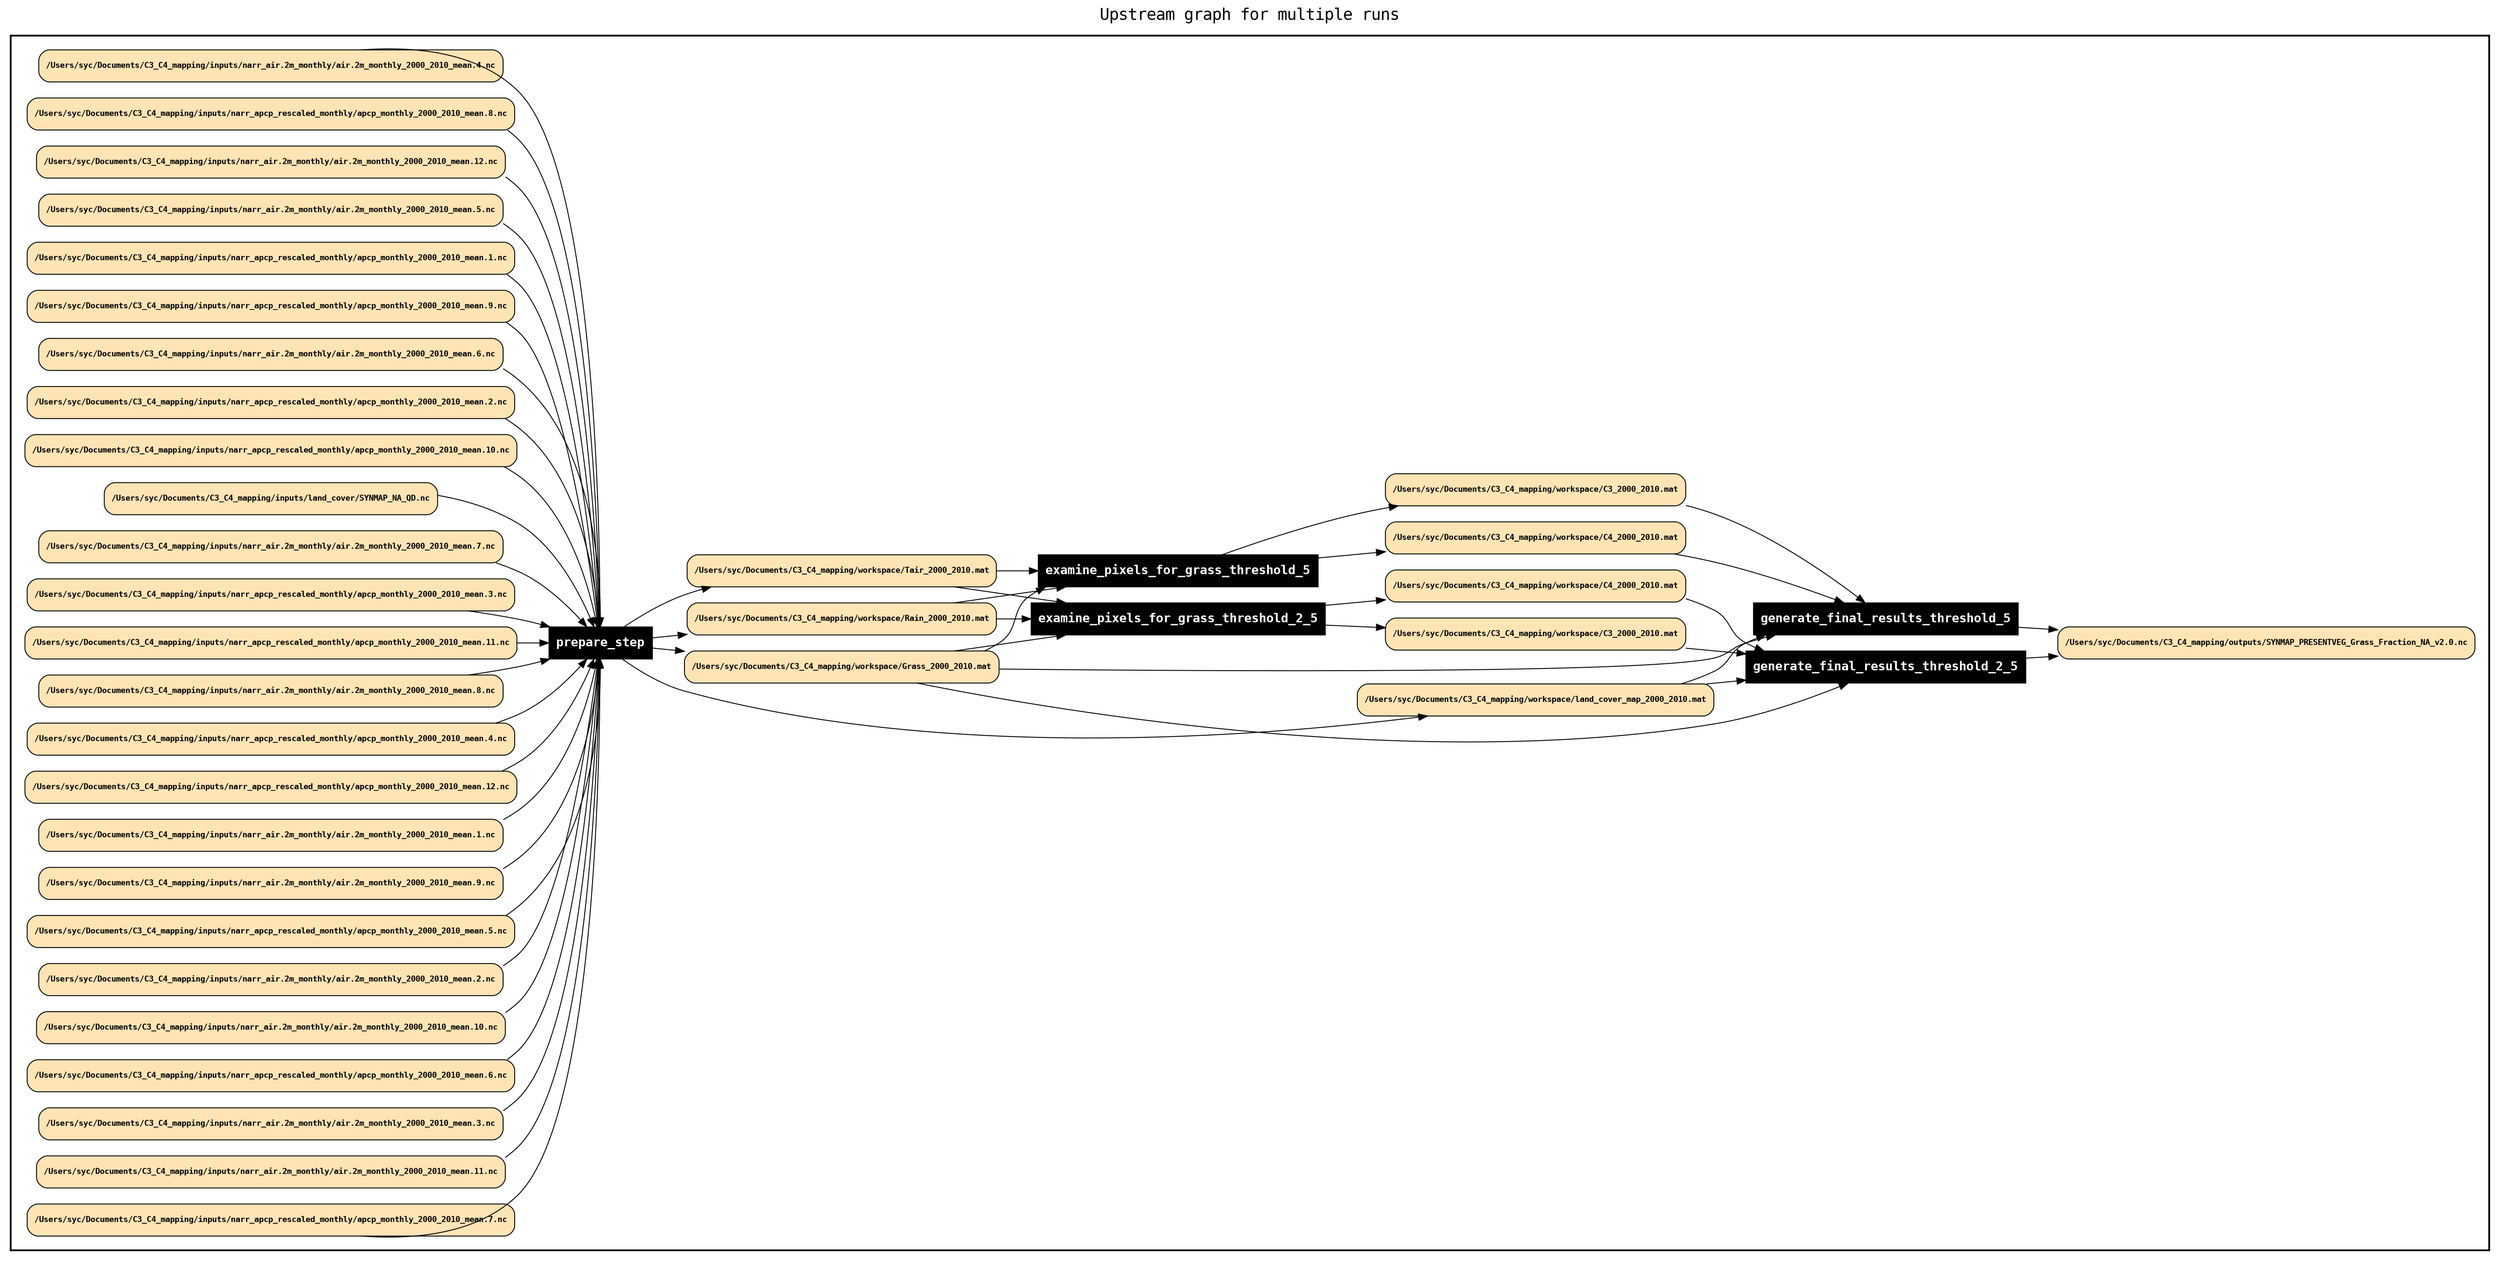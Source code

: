 
digraph yw_data_view {
rankdir=LR
fontname=Courier; fontsize=18; labelloc=t
label="Upstream graph for multiple runs"
subgraph cluster_workflow { label=""; color=black; penwidth=2
subgraph cluster_workflow_inner { label=""; color=white
node[shape=box style=filled fillcolor="black" peripheries=1 fontname="Courier-Bold" fontcolor=white]
examine_pixels_for_grass_threshold_5
examine_pixels_for_grass_threshold_2_5
prepare_step
generate_final_results_threshold_5
generate_final_results_threshold_2_5
node[shape=box style="rounded,filled" fillcolor="#FFE4B5" peripheries=1 fontname="Courier-Bold" fontsize=9 fontcolor=black]
"FA8A6035472FAA4607240D8A132B45036AEA17F5D1DF56BDE4DD830D5644DD78" [label="/Users/syc/Documents/C3_C4_mapping/workspace/C4_2000_2010.mat"]
"FA8A6035472FAA4607240D8A132B45036AEA17F5D1DF56BDE4DD830D5644DD78" [label="/Users/syc/Documents/C3_C4_mapping/workspace/C4_2000_2010.mat"]
"C8DBF4422E63F5C80AF7E448A9C8EF1E6BB2DDE0347E272B9A79A13275D5C65B" [label="/Users/syc/Documents/C3_C4_mapping/inputs/narr_air.2m_monthly/air.2m_monthly_2000_2010_mean.4.nc"]
"1CDD6CBC4B49343588641240FFC7D8D95E329C2443E02028A5D4DBC691296D49" [label="/Users/syc/Documents/C3_C4_mapping/inputs/narr_apcp_rescaled_monthly/apcp_monthly_2000_2010_mean.8.nc"]
"A95C36F1BEAA92D5AF6D64475233926ED75CB4AD5F712B3752E967D2397D3557" [label="/Users/syc/Documents/C3_C4_mapping/inputs/narr_air.2m_monthly/air.2m_monthly_2000_2010_mean.12.nc"]
"CD810700A529A9C5A19F493C967CE953016C0617E329F9F02BF63E4F8F147314" [label="/Users/syc/Documents/C3_C4_mapping/inputs/narr_air.2m_monthly/air.2m_monthly_2000_2010_mean.5.nc"]
"58C4CEFE49F168D954AC423E967370E1C14C7F4A7735DB77DD76D22BCF2517E4" [label="/Users/syc/Documents/C3_C4_mapping/inputs/narr_apcp_rescaled_monthly/apcp_monthly_2000_2010_mean.1.nc"]
"7905923272AF2C50A905C4A2EE4FA5FCCB11FC88C845F58F2DBB7994312F84B7" [label="/Users/syc/Documents/C3_C4_mapping/inputs/narr_apcp_rescaled_monthly/apcp_monthly_2000_2010_mean.9.nc"]
"E30030F5FB22D0F2539D35CC24D4F9D85BBD49F29877171B2EFAC52AEC38F47D" [label="/Users/syc/Documents/C3_C4_mapping/workspace/Rain_2000_2010.mat"]
"E30030F5FB22D0F2539D35CC24D4F9D85BBD49F29877171B2EFAC52AEC38F47D" [label="/Users/syc/Documents/C3_C4_mapping/workspace/Rain_2000_2010.mat"]
"E30030F5FB22D0F2539D35CC24D4F9D85BBD49F29877171B2EFAC52AEC38F47D" [label="/Users/syc/Documents/C3_C4_mapping/workspace/Rain_2000_2010.mat"]
"217F6762E376849F8C5440C79078E5B73BFCC4CF054965842D99A3A2B4335F5B" [label="/Users/syc/Documents/C3_C4_mapping/outputs/SYNMAP_PRESENTVEG_Grass_Fraction_NA_v2.0.nc"]
"217F6762E376849F8C5440C79078E5B73BFCC4CF054965842D99A3A2B4335F5B" [label="/Users/syc/Documents/C3_C4_mapping/outputs/SYNMAP_PRESENTVEG_Grass_Fraction_NA_v2.0.nc"]
"29472E5B2CF265B6C462CCEC5015030F50B26FC2CAF4B1799B35E50CCAF0C23A" [label="/Users/syc/Documents/C3_C4_mapping/workspace/C3_2000_2010.mat"]
"29472E5B2CF265B6C462CCEC5015030F50B26FC2CAF4B1799B35E50CCAF0C23A" [label="/Users/syc/Documents/C3_C4_mapping/workspace/C3_2000_2010.mat"]
"8115888C619C2D8799EB5D1F66F3AC469BBD75536D17F50E3D400BB5E3581F47" [label="/Users/syc/Documents/C3_C4_mapping/workspace/Grass_2000_2010.mat"]
"8115888C619C2D8799EB5D1F66F3AC469BBD75536D17F50E3D400BB5E3581F47" [label="/Users/syc/Documents/C3_C4_mapping/workspace/Grass_2000_2010.mat"]
"8115888C619C2D8799EB5D1F66F3AC469BBD75536D17F50E3D400BB5E3581F47" [label="/Users/syc/Documents/C3_C4_mapping/workspace/Grass_2000_2010.mat"]
"8115888C619C2D8799EB5D1F66F3AC469BBD75536D17F50E3D400BB5E3581F47" [label="/Users/syc/Documents/C3_C4_mapping/workspace/Grass_2000_2010.mat"]
"8115888C619C2D8799EB5D1F66F3AC469BBD75536D17F50E3D400BB5E3581F47" [label="/Users/syc/Documents/C3_C4_mapping/workspace/Grass_2000_2010.mat"]
"3606623B1031344BAD21823733C6F45E9950C1D2BC092DF3C02A84606E162B81" [label="/Users/syc/Documents/C3_C4_mapping/inputs/narr_air.2m_monthly/air.2m_monthly_2000_2010_mean.6.nc"]
"5B33CD6DE4C825B6EE8F447DB0047E78E4F4E33DFB0D56723BA614C622EEB470" [label="/Users/syc/Documents/C3_C4_mapping/inputs/narr_apcp_rescaled_monthly/apcp_monthly_2000_2010_mean.2.nc"]
"6FDA536154E1D8843433E2779D96D0F0DB882A0FE208128CF05F2711C1A27CC5" [label="/Users/syc/Documents/C3_C4_mapping/inputs/narr_apcp_rescaled_monthly/apcp_monthly_2000_2010_mean.10.nc"]
"146CAEDE18E76B699FBC69AD01A4768889358957CB5EE470002CD1B8AB96FB0D" [label="/Users/syc/Documents/C3_C4_mapping/inputs/land_cover/SYNMAP_NA_QD.nc"]
"9CEB2AC2702DF4A80950CA1347691DEC62F0F9B32DA25B6DB42F6E4A15AAE980" [label="/Users/syc/Documents/C3_C4_mapping/inputs/narr_air.2m_monthly/air.2m_monthly_2000_2010_mean.7.nc"]
"C53FA0776E9D38564ECBD29F09E8DEAF3ACC8B4499298E15A73C007D7B805C32" [label="/Users/syc/Documents/C3_C4_mapping/inputs/narr_apcp_rescaled_monthly/apcp_monthly_2000_2010_mean.3.nc"]
"2EF6924F4824E33DC3785E76EB4BA4CC3B719C720C47E50CB03DA763019C95AE" [label="/Users/syc/Documents/C3_C4_mapping/inputs/narr_apcp_rescaled_monthly/apcp_monthly_2000_2010_mean.11.nc"]
"6D5586A1EE8628DB8CA0909E7876442ABA813C31698B9FC11A13AFAF37444CCB" [label="/Users/syc/Documents/C3_C4_mapping/inputs/narr_air.2m_monthly/air.2m_monthly_2000_2010_mean.8.nc"]
"BF613CC21E5139F3F56FEDE81FB457614E2DDDF3D17D7FCFDB245F5030E040EF" [label="/Users/syc/Documents/C3_C4_mapping/inputs/narr_apcp_rescaled_monthly/apcp_monthly_2000_2010_mean.4.nc"]
"D5821A7D33D9945DA78C5538D6254F0A0039856ACF4C45640E8C8BAC0B61F41A" [label="/Users/syc/Documents/C3_C4_mapping/inputs/narr_apcp_rescaled_monthly/apcp_monthly_2000_2010_mean.12.nc"]
"63C4ECEF94847C23631F3310218BAE1EAE3B05C011247335F6A9E55BA9D37E58" [label="/Users/syc/Documents/C3_C4_mapping/inputs/narr_air.2m_monthly/air.2m_monthly_2000_2010_mean.1.nc"]
"EDC855FCB78B3EC39587E754363E68455EFCBCB2DF2EB83F6F1F595184D1152C" [label="/Users/syc/Documents/C3_C4_mapping/inputs/narr_air.2m_monthly/air.2m_monthly_2000_2010_mean.9.nc"]
"A691D2A9283F29CF817D7EF4345275E85EF0FE62D0FD74A87026E8C34DB82732" [label="/Users/syc/Documents/C3_C4_mapping/inputs/narr_apcp_rescaled_monthly/apcp_monthly_2000_2010_mean.5.nc"]
"88749C888762E88A5DD548502830328D7AB4804245C20C4B8594CE173B44F603" [label="/Users/syc/Documents/C3_C4_mapping/inputs/narr_air.2m_monthly/air.2m_monthly_2000_2010_mean.2.nc"]
"EBB49302CBEF26B0CA8AEF8483C69E9FE80532F4DFB3A9BD98C600324A43F6C3" [label="/Users/syc/Documents/C3_C4_mapping/inputs/narr_air.2m_monthly/air.2m_monthly_2000_2010_mean.10.nc"]
"A806C3DBAE01848D744C05997CD57B19EA6952CBDB7DEE3E39447864A8A8EE74" [label="/Users/syc/Documents/C3_C4_mapping/inputs/narr_apcp_rescaled_monthly/apcp_monthly_2000_2010_mean.6.nc"]
"65DD1DF1967A1CEFDFEDD27758298E7E0D597466C10C01A23597BD669A7CB887" [label="/Users/syc/Documents/C3_C4_mapping/workspace/land_cover_map_2000_2010.mat"]
"65DD1DF1967A1CEFDFEDD27758298E7E0D597466C10C01A23597BD669A7CB887" [label="/Users/syc/Documents/C3_C4_mapping/workspace/land_cover_map_2000_2010.mat"]
"65DD1DF1967A1CEFDFEDD27758298E7E0D597466C10C01A23597BD669A7CB887" [label="/Users/syc/Documents/C3_C4_mapping/workspace/land_cover_map_2000_2010.mat"]
"70BDC55B1CB42B3F2C4ECE8544E84C6B46FD3A190D028162B33A653544691E64" [label="/Users/syc/Documents/C3_C4_mapping/workspace/C3_2000_2010.mat"]
"70BDC55B1CB42B3F2C4ECE8544E84C6B46FD3A190D028162B33A653544691E64" [label="/Users/syc/Documents/C3_C4_mapping/workspace/C3_2000_2010.mat"]
"DB290F1948C36B5B58221B2AA19FB5D35C4C836020B0FD2E7F3358D0357C9E12" [label="/Users/syc/Documents/C3_C4_mapping/inputs/narr_air.2m_monthly/air.2m_monthly_2000_2010_mean.3.nc"]
"830C305341047E53FA500D47C18E3A60FC017853E6290EE907615CA4296F1A85" [label="/Users/syc/Documents/C3_C4_mapping/inputs/narr_air.2m_monthly/air.2m_monthly_2000_2010_mean.11.nc"]
"7918730F93CD56CE2C6242CF812287ABC460A990576A5E1355ED89C61196F7EA" [label="/Users/syc/Documents/C3_C4_mapping/inputs/narr_apcp_rescaled_monthly/apcp_monthly_2000_2010_mean.7.nc"]
"656CC995E1A12D144D9B64AF03AB0A8D7C17EC343C7EABFC0D6044AAF4FEB200" [label="/Users/syc/Documents/C3_C4_mapping/workspace/Tair_2000_2010.mat"]
"656CC995E1A12D144D9B64AF03AB0A8D7C17EC343C7EABFC0D6044AAF4FEB200" [label="/Users/syc/Documents/C3_C4_mapping/workspace/Tair_2000_2010.mat"]
"656CC995E1A12D144D9B64AF03AB0A8D7C17EC343C7EABFC0D6044AAF4FEB200" [label="/Users/syc/Documents/C3_C4_mapping/workspace/Tair_2000_2010.mat"]
"E614BAC90E95D162AB82B832C7607B60E6FDBF2C4A3D95AEB99F4AE27F142965" [label="/Users/syc/Documents/C3_C4_mapping/workspace/C4_2000_2010.mat"]
"E614BAC90E95D162AB82B832C7607B60E6FDBF2C4A3D95AEB99F4AE27F142965" [label="/Users/syc/Documents/C3_C4_mapping/workspace/C4_2000_2010.mat"]
}}
"8115888C619C2D8799EB5D1F66F3AC469BBD75536D17F50E3D400BB5E3581F47" -> "generate_final_results_threshold_2_5"
"8115888C619C2D8799EB5D1F66F3AC469BBD75536D17F50E3D400BB5E3581F47" -> "generate_final_results_threshold_5"
"8115888C619C2D8799EB5D1F66F3AC469BBD75536D17F50E3D400BB5E3581F47" -> "examine_pixels_for_grass_threshold_2_5"
"8115888C619C2D8799EB5D1F66F3AC469BBD75536D17F50E3D400BB5E3581F47" -> "examine_pixels_for_grass_threshold_5"
"C53FA0776E9D38564ECBD29F09E8DEAF3ACC8B4499298E15A73C007D7B805C32" -> "prepare_step"
"9CEB2AC2702DF4A80950CA1347691DEC62F0F9B32DA25B6DB42F6E4A15AAE980" -> "prepare_step"
"146CAEDE18E76B699FBC69AD01A4768889358957CB5EE470002CD1B8AB96FB0D" -> "prepare_step"
"2EF6924F4824E33DC3785E76EB4BA4CC3B719C720C47E50CB03DA763019C95AE" -> "prepare_step"
"BF613CC21E5139F3F56FEDE81FB457614E2DDDF3D17D7FCFDB245F5030E040EF" -> "prepare_step"
"6D5586A1EE8628DB8CA0909E7876442ABA813C31698B9FC11A13AFAF37444CCB" -> "prepare_step"
"D5821A7D33D9945DA78C5538D6254F0A0039856ACF4C45640E8C8BAC0B61F41A" -> "prepare_step"
"A691D2A9283F29CF817D7EF4345275E85EF0FE62D0FD74A87026E8C34DB82732" -> "prepare_step"
"EDC855FCB78B3EC39587E754363E68455EFCBCB2DF2EB83F6F1F595184D1152C" -> "prepare_step"
"63C4ECEF94847C23631F3310218BAE1EAE3B05C011247335F6A9E55BA9D37E58" -> "prepare_step"
"A806C3DBAE01848D744C05997CD57B19EA6952CBDB7DEE3E39447864A8A8EE74" -> "prepare_step"
"EBB49302CBEF26B0CA8AEF8483C69E9FE80532F4DFB3A9BD98C600324A43F6C3" -> "prepare_step"
"88749C888762E88A5DD548502830328D7AB4804245C20C4B8594CE173B44F603" -> "prepare_step"
"65DD1DF1967A1CEFDFEDD27758298E7E0D597466C10C01A23597BD669A7CB887" -> "generate_final_results_threshold_2_5"
"65DD1DF1967A1CEFDFEDD27758298E7E0D597466C10C01A23597BD669A7CB887" -> "generate_final_results_threshold_5"
"70BDC55B1CB42B3F2C4ECE8544E84C6B46FD3A190D028162B33A653544691E64" -> "generate_final_results_threshold_2_5"
"29472E5B2CF265B6C462CCEC5015030F50B26FC2CAF4B1799B35E50CCAF0C23A" -> "generate_final_results_threshold_5"
"7918730F93CD56CE2C6242CF812287ABC460A990576A5E1355ED89C61196F7EA" -> "prepare_step"
"830C305341047E53FA500D47C18E3A60FC017853E6290EE907615CA4296F1A85" -> "prepare_step"
"DB290F1948C36B5B58221B2AA19FB5D35C4C836020B0FD2E7F3358D0357C9E12" -> "prepare_step"
"E614BAC90E95D162AB82B832C7607B60E6FDBF2C4A3D95AEB99F4AE27F142965" -> "generate_final_results_threshold_2_5"
"FA8A6035472FAA4607240D8A132B45036AEA17F5D1DF56BDE4DD830D5644DD78" -> "generate_final_results_threshold_5"
"656CC995E1A12D144D9B64AF03AB0A8D7C17EC343C7EABFC0D6044AAF4FEB200" -> "examine_pixels_for_grass_threshold_2_5"
"656CC995E1A12D144D9B64AF03AB0A8D7C17EC343C7EABFC0D6044AAF4FEB200" -> "examine_pixels_for_grass_threshold_5"
"1CDD6CBC4B49343588641240FFC7D8D95E329C2443E02028A5D4DBC691296D49" -> "prepare_step"
"A95C36F1BEAA92D5AF6D64475233926ED75CB4AD5F712B3752E967D2397D3557" -> "prepare_step"
"C8DBF4422E63F5C80AF7E448A9C8EF1E6BB2DDE0347E272B9A79A13275D5C65B" -> "prepare_step"
"7905923272AF2C50A905C4A2EE4FA5FCCB11FC88C845F58F2DBB7994312F84B7" -> "prepare_step"
"58C4CEFE49F168D954AC423E967370E1C14C7F4A7735DB77DD76D22BCF2517E4" -> "prepare_step"
"CD810700A529A9C5A19F493C967CE953016C0617E329F9F02BF63E4F8F147314" -> "prepare_step"
"E30030F5FB22D0F2539D35CC24D4F9D85BBD49F29877171B2EFAC52AEC38F47D" -> "examine_pixels_for_grass_threshold_2_5"
"E30030F5FB22D0F2539D35CC24D4F9D85BBD49F29877171B2EFAC52AEC38F47D" -> "examine_pixels_for_grass_threshold_5"
"6FDA536154E1D8843433E2779D96D0F0DB882A0FE208128CF05F2711C1A27CC5" -> "prepare_step"
"5B33CD6DE4C825B6EE8F447DB0047E78E4F4E33DFB0D56723BA614C622EEB470" -> "prepare_step"
"3606623B1031344BAD21823733C6F45E9950C1D2BC092DF3C02A84606E162B81" -> "prepare_step"
"examine_pixels_for_grass_threshold_5" -> "FA8A6035472FAA4607240D8A132B45036AEA17F5D1DF56BDE4DD830D5644DD78"
"prepare_step" -> "E30030F5FB22D0F2539D35CC24D4F9D85BBD49F29877171B2EFAC52AEC38F47D"
"generate_final_results_threshold_2_5" -> "217F6762E376849F8C5440C79078E5B73BFCC4CF054965842D99A3A2B4335F5B"
"generate_final_results_threshold_5" -> "217F6762E376849F8C5440C79078E5B73BFCC4CF054965842D99A3A2B4335F5B"
"examine_pixels_for_grass_threshold_5" -> "29472E5B2CF265B6C462CCEC5015030F50B26FC2CAF4B1799B35E50CCAF0C23A"
"prepare_step" -> "8115888C619C2D8799EB5D1F66F3AC469BBD75536D17F50E3D400BB5E3581F47"
"prepare_step" -> "65DD1DF1967A1CEFDFEDD27758298E7E0D597466C10C01A23597BD669A7CB887"
"examine_pixels_for_grass_threshold_2_5" -> "70BDC55B1CB42B3F2C4ECE8544E84C6B46FD3A190D028162B33A653544691E64"
"prepare_step" -> "656CC995E1A12D144D9B64AF03AB0A8D7C17EC343C7EABFC0D6044AAF4FEB200"
"examine_pixels_for_grass_threshold_2_5" -> "E614BAC90E95D162AB82B832C7607B60E6FDBF2C4A3D95AEB99F4AE27F142965"
}

